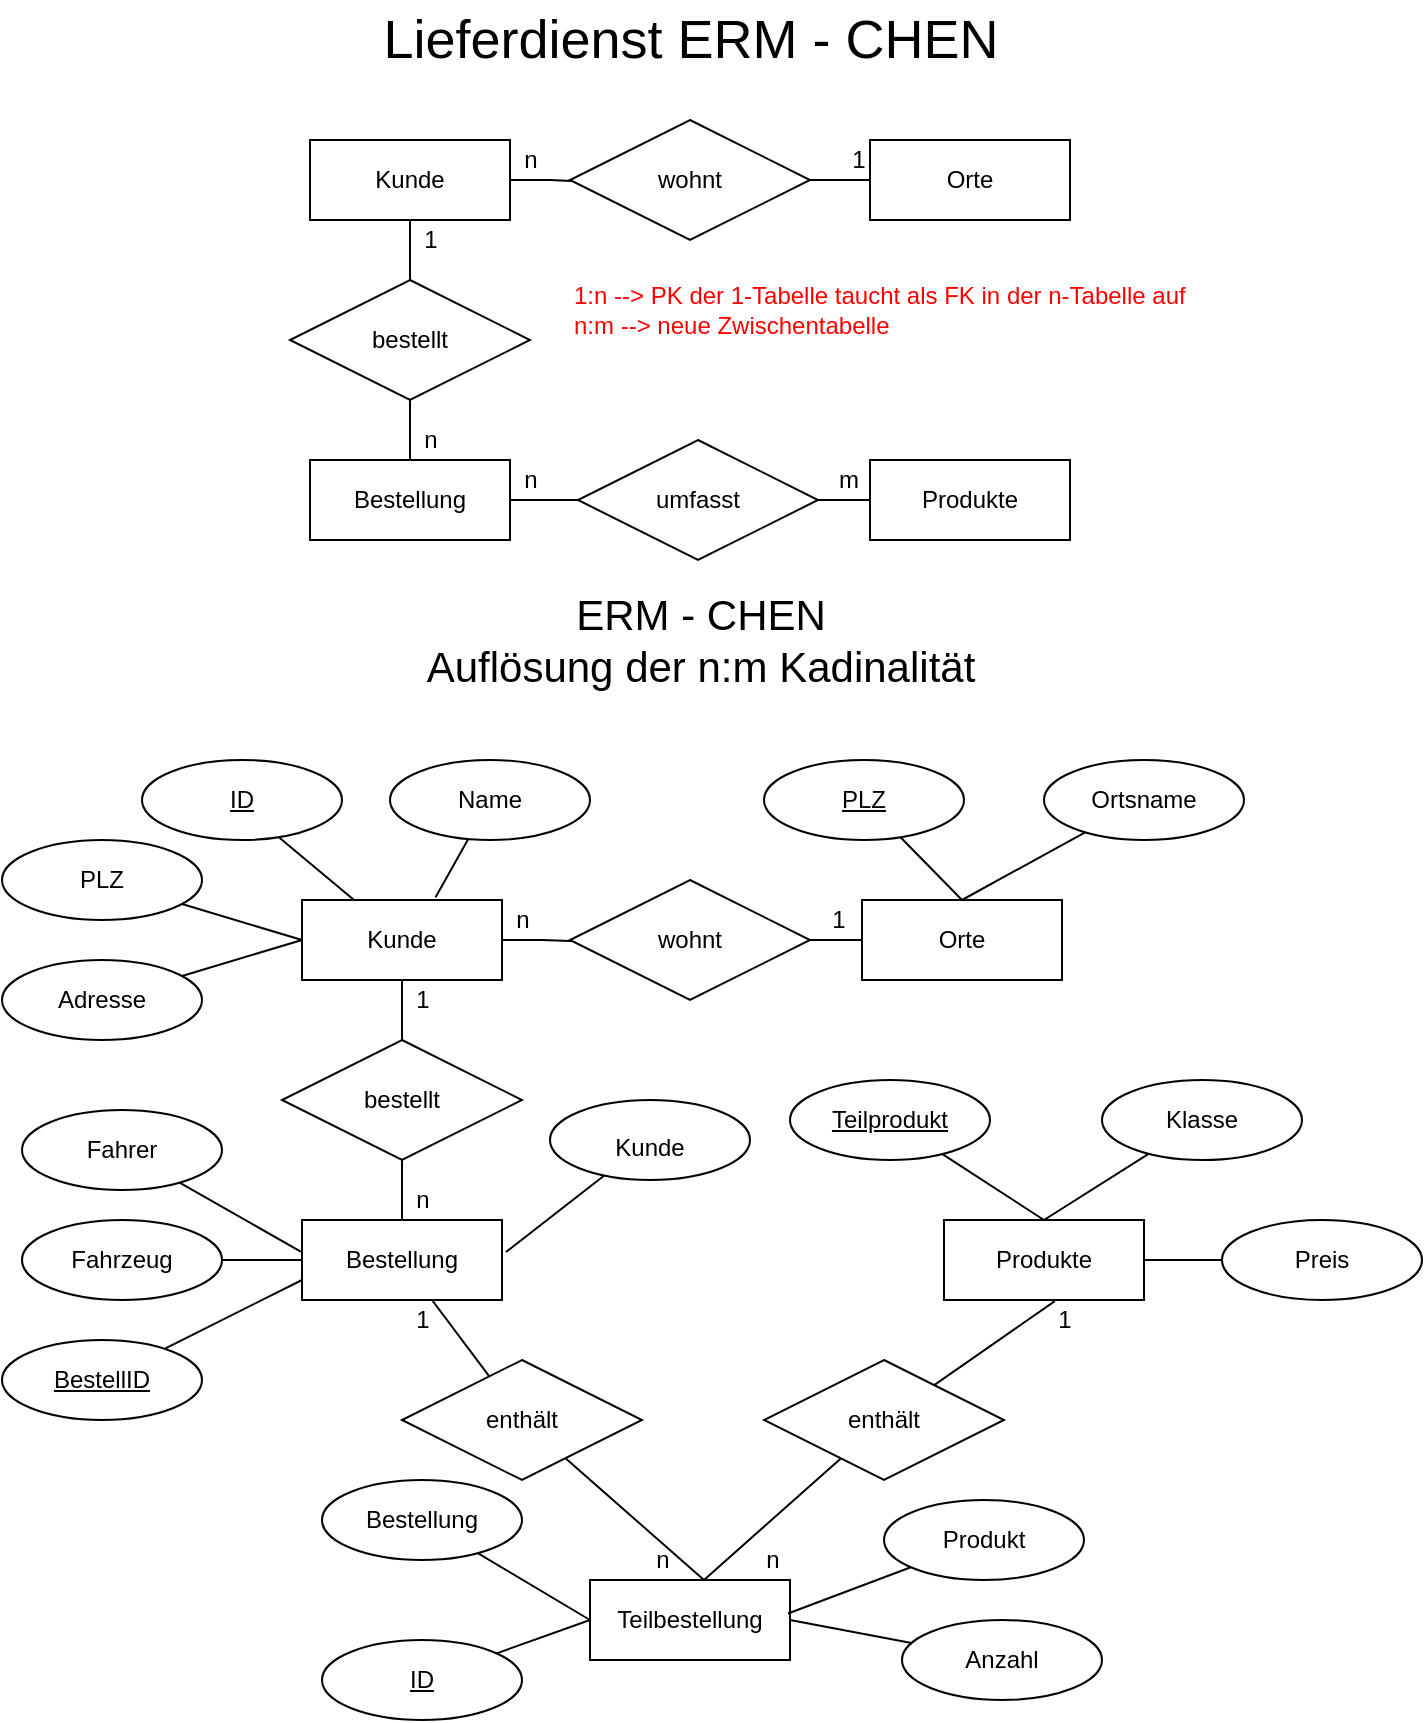 <mxfile version="14.7.2" type="device" pages="2"><diagram id="JE817hBxM2WWkQEme-D2" name="Page-1"><mxGraphModel dx="813" dy="454" grid="1" gridSize="10" guides="1" tooltips="1" connect="1" arrows="1" fold="1" page="1" pageScale="1" pageWidth="827" pageHeight="1169" math="0" shadow="0"><root><mxCell id="0"/><mxCell id="1" parent="0"/><mxCell id="rlIfm67ZMef8G25fysMD-7" style="edgeStyle=orthogonalEdgeStyle;rounded=0;orthogonalLoop=1;jettySize=auto;html=1;entryX=0.031;entryY=0.51;entryDx=0;entryDy=0;entryPerimeter=0;endArrow=none;endFill=0;" parent="1" source="rlIfm67ZMef8G25fysMD-1" target="rlIfm67ZMef8G25fysMD-6" edge="1"><mxGeometry relative="1" as="geometry"/></mxCell><mxCell id="rlIfm67ZMef8G25fysMD-1" value="Kunde" style="whiteSpace=wrap;html=1;align=center;" parent="1" vertex="1"><mxGeometry x="194" y="80" width="100" height="40" as="geometry"/></mxCell><mxCell id="rlIfm67ZMef8G25fysMD-3" value="Produkte" style="whiteSpace=wrap;html=1;align=center;" parent="1" vertex="1"><mxGeometry x="474" y="240" width="100" height="40" as="geometry"/></mxCell><mxCell id="rlIfm67ZMef8G25fysMD-13" style="edgeStyle=orthogonalEdgeStyle;rounded=0;orthogonalLoop=1;jettySize=auto;html=1;entryX=0;entryY=0.5;entryDx=0;entryDy=0;endArrow=none;endFill=0;" parent="1" source="rlIfm67ZMef8G25fysMD-4" target="rlIfm67ZMef8G25fysMD-12" edge="1"><mxGeometry relative="1" as="geometry"/></mxCell><mxCell id="rlIfm67ZMef8G25fysMD-4" value="Bestellung" style="whiteSpace=wrap;html=1;align=center;" parent="1" vertex="1"><mxGeometry x="194" y="240" width="100" height="40" as="geometry"/></mxCell><mxCell id="rlIfm67ZMef8G25fysMD-5" value="Orte" style="whiteSpace=wrap;html=1;align=center;" parent="1" vertex="1"><mxGeometry x="474" y="80" width="100" height="40" as="geometry"/></mxCell><mxCell id="rlIfm67ZMef8G25fysMD-9" style="edgeStyle=orthogonalEdgeStyle;rounded=0;orthogonalLoop=1;jettySize=auto;html=1;exitX=1;exitY=0.5;exitDx=0;exitDy=0;endArrow=none;endFill=0;" parent="1" source="rlIfm67ZMef8G25fysMD-6" target="rlIfm67ZMef8G25fysMD-5" edge="1"><mxGeometry relative="1" as="geometry"/></mxCell><mxCell id="rlIfm67ZMef8G25fysMD-6" value="wohnt" style="shape=rhombus;perimeter=rhombusPerimeter;whiteSpace=wrap;html=1;align=center;" parent="1" vertex="1"><mxGeometry x="324" y="70" width="120" height="60" as="geometry"/></mxCell><mxCell id="rlIfm67ZMef8G25fysMD-10" value="1" style="text;html=1;align=center;verticalAlign=middle;resizable=0;points=[];autosize=1;strokeColor=none;" parent="1" vertex="1"><mxGeometry x="458" y="80" width="20" height="20" as="geometry"/></mxCell><mxCell id="rlIfm67ZMef8G25fysMD-11" value="n" style="text;html=1;align=center;verticalAlign=middle;resizable=0;points=[];autosize=1;strokeColor=none;" parent="1" vertex="1"><mxGeometry x="294" y="80" width="20" height="20" as="geometry"/></mxCell><mxCell id="rlIfm67ZMef8G25fysMD-14" style="edgeStyle=orthogonalEdgeStyle;rounded=0;orthogonalLoop=1;jettySize=auto;html=1;entryX=0;entryY=0.5;entryDx=0;entryDy=0;endArrow=none;endFill=0;" parent="1" source="rlIfm67ZMef8G25fysMD-12" target="rlIfm67ZMef8G25fysMD-3" edge="1"><mxGeometry relative="1" as="geometry"/></mxCell><mxCell id="rlIfm67ZMef8G25fysMD-12" value="umfasst" style="shape=rhombus;perimeter=rhombusPerimeter;whiteSpace=wrap;html=1;align=center;" parent="1" vertex="1"><mxGeometry x="328" y="230" width="120" height="60" as="geometry"/></mxCell><mxCell id="rlIfm67ZMef8G25fysMD-15" value="n" style="text;html=1;align=center;verticalAlign=middle;resizable=0;points=[];autosize=1;strokeColor=none;" parent="1" vertex="1"><mxGeometry x="294" y="240" width="20" height="20" as="geometry"/></mxCell><mxCell id="rlIfm67ZMef8G25fysMD-16" value="m" style="text;html=1;align=center;verticalAlign=middle;resizable=0;points=[];autosize=1;strokeColor=none;" parent="1" vertex="1"><mxGeometry x="448" y="240" width="30" height="20" as="geometry"/></mxCell><mxCell id="rlIfm67ZMef8G25fysMD-18" style="edgeStyle=orthogonalEdgeStyle;rounded=0;orthogonalLoop=1;jettySize=auto;html=1;entryX=0.5;entryY=1;entryDx=0;entryDy=0;endArrow=none;endFill=0;" parent="1" source="rlIfm67ZMef8G25fysMD-17" target="rlIfm67ZMef8G25fysMD-1" edge="1"><mxGeometry relative="1" as="geometry"/></mxCell><mxCell id="rlIfm67ZMef8G25fysMD-19" style="edgeStyle=orthogonalEdgeStyle;rounded=0;orthogonalLoop=1;jettySize=auto;html=1;entryX=0.5;entryY=0;entryDx=0;entryDy=0;endArrow=none;endFill=0;" parent="1" source="rlIfm67ZMef8G25fysMD-17" target="rlIfm67ZMef8G25fysMD-4" edge="1"><mxGeometry relative="1" as="geometry"/></mxCell><mxCell id="rlIfm67ZMef8G25fysMD-17" value="bestellt" style="shape=rhombus;perimeter=rhombusPerimeter;whiteSpace=wrap;html=1;align=center;" parent="1" vertex="1"><mxGeometry x="184" y="150" width="120" height="60" as="geometry"/></mxCell><mxCell id="rlIfm67ZMef8G25fysMD-20" value="n" style="text;html=1;align=center;verticalAlign=middle;resizable=0;points=[];autosize=1;strokeColor=none;" parent="1" vertex="1"><mxGeometry x="244" y="220" width="20" height="20" as="geometry"/></mxCell><mxCell id="rlIfm67ZMef8G25fysMD-21" value="1" style="text;html=1;align=center;verticalAlign=middle;resizable=0;points=[];autosize=1;strokeColor=none;" parent="1" vertex="1"><mxGeometry x="244" y="120" width="20" height="20" as="geometry"/></mxCell><mxCell id="rlIfm67ZMef8G25fysMD-22" value="Lieferdienst ERM - CHEN" style="text;html=1;align=center;verticalAlign=middle;resizable=0;points=[];autosize=1;strokeColor=none;fontSize=27;" parent="1" vertex="1"><mxGeometry x="224" y="10" width="320" height="40" as="geometry"/></mxCell><mxCell id="rlIfm67ZMef8G25fysMD-23" value="ERM - CHEN&lt;br style=&quot;font-size: 21px;&quot;&gt;Auflösung der n:m Kadinalität" style="text;html=1;align=center;verticalAlign=middle;resizable=0;points=[];autosize=1;strokeColor=none;fontSize=21;" parent="1" vertex="1"><mxGeometry x="244" y="300" width="290" height="60" as="geometry"/></mxCell><mxCell id="rlIfm67ZMef8G25fysMD-24" style="edgeStyle=orthogonalEdgeStyle;rounded=0;orthogonalLoop=1;jettySize=auto;html=1;entryX=0.031;entryY=0.51;entryDx=0;entryDy=0;entryPerimeter=0;endArrow=none;endFill=0;" parent="1" source="rlIfm67ZMef8G25fysMD-25" target="rlIfm67ZMef8G25fysMD-31" edge="1"><mxGeometry relative="1" as="geometry"/></mxCell><mxCell id="rlIfm67ZMef8G25fysMD-25" value="Kunde" style="whiteSpace=wrap;html=1;align=center;" parent="1" vertex="1"><mxGeometry x="190" y="460" width="100" height="40" as="geometry"/></mxCell><mxCell id="rlIfm67ZMef8G25fysMD-73" style="edgeStyle=none;rounded=0;orthogonalLoop=1;jettySize=auto;html=1;entryX=0;entryY=0.5;entryDx=0;entryDy=0;endArrow=none;endFill=0;" parent="1" source="rlIfm67ZMef8G25fysMD-26" target="rlIfm67ZMef8G25fysMD-72" edge="1"><mxGeometry relative="1" as="geometry"/></mxCell><mxCell id="rlIfm67ZMef8G25fysMD-26" value="Produkte" style="whiteSpace=wrap;html=1;align=center;" parent="1" vertex="1"><mxGeometry x="511" y="620" width="100" height="40" as="geometry"/></mxCell><mxCell id="rlIfm67ZMef8G25fysMD-46" style="rounded=0;orthogonalLoop=1;jettySize=auto;html=1;endArrow=none;endFill=0;" parent="1" source="rlIfm67ZMef8G25fysMD-28" target="rlIfm67ZMef8G25fysMD-44" edge="1"><mxGeometry relative="1" as="geometry"/></mxCell><mxCell id="rlIfm67ZMef8G25fysMD-28" value="Bestellung" style="whiteSpace=wrap;html=1;align=center;" parent="1" vertex="1"><mxGeometry x="190" y="620" width="100" height="40" as="geometry"/></mxCell><mxCell id="rlIfm67ZMef8G25fysMD-29" value="Orte" style="whiteSpace=wrap;html=1;align=center;" parent="1" vertex="1"><mxGeometry x="470" y="460" width="100" height="40" as="geometry"/></mxCell><mxCell id="rlIfm67ZMef8G25fysMD-30" style="edgeStyle=orthogonalEdgeStyle;rounded=0;orthogonalLoop=1;jettySize=auto;html=1;exitX=1;exitY=0.5;exitDx=0;exitDy=0;entryX=0;entryY=0.5;entryDx=0;entryDy=0;endArrow=none;endFill=0;" parent="1" source="rlIfm67ZMef8G25fysMD-31" target="rlIfm67ZMef8G25fysMD-29" edge="1"><mxGeometry relative="1" as="geometry"/></mxCell><mxCell id="rlIfm67ZMef8G25fysMD-31" value="wohnt" style="shape=rhombus;perimeter=rhombusPerimeter;whiteSpace=wrap;html=1;align=center;" parent="1" vertex="1"><mxGeometry x="324" y="450" width="120" height="60" as="geometry"/></mxCell><mxCell id="rlIfm67ZMef8G25fysMD-32" value="1" style="text;html=1;align=center;verticalAlign=middle;resizable=0;points=[];autosize=1;strokeColor=none;" parent="1" vertex="1"><mxGeometry x="448" y="460" width="20" height="20" as="geometry"/></mxCell><mxCell id="rlIfm67ZMef8G25fysMD-33" value="n" style="text;html=1;align=center;verticalAlign=middle;resizable=0;points=[];autosize=1;strokeColor=none;" parent="1" vertex="1"><mxGeometry x="290" y="460" width="20" height="20" as="geometry"/></mxCell><mxCell id="rlIfm67ZMef8G25fysMD-38" style="edgeStyle=orthogonalEdgeStyle;rounded=0;orthogonalLoop=1;jettySize=auto;html=1;entryX=0.5;entryY=1;entryDx=0;entryDy=0;endArrow=none;endFill=0;" parent="1" source="rlIfm67ZMef8G25fysMD-40" target="rlIfm67ZMef8G25fysMD-25" edge="1"><mxGeometry relative="1" as="geometry"/></mxCell><mxCell id="rlIfm67ZMef8G25fysMD-39" style="edgeStyle=orthogonalEdgeStyle;rounded=0;orthogonalLoop=1;jettySize=auto;html=1;entryX=0.5;entryY=0;entryDx=0;entryDy=0;endArrow=none;endFill=0;" parent="1" source="rlIfm67ZMef8G25fysMD-40" target="rlIfm67ZMef8G25fysMD-28" edge="1"><mxGeometry relative="1" as="geometry"/></mxCell><mxCell id="rlIfm67ZMef8G25fysMD-40" value="bestellt" style="shape=rhombus;perimeter=rhombusPerimeter;whiteSpace=wrap;html=1;align=center;" parent="1" vertex="1"><mxGeometry x="180" y="530" width="120" height="60" as="geometry"/></mxCell><mxCell id="rlIfm67ZMef8G25fysMD-41" value="n" style="text;html=1;align=center;verticalAlign=middle;resizable=0;points=[];autosize=1;strokeColor=none;" parent="1" vertex="1"><mxGeometry x="240" y="600" width="20" height="20" as="geometry"/></mxCell><mxCell id="rlIfm67ZMef8G25fysMD-42" value="1" style="text;html=1;align=center;verticalAlign=middle;resizable=0;points=[];autosize=1;strokeColor=none;" parent="1" vertex="1"><mxGeometry x="240" y="500" width="20" height="20" as="geometry"/></mxCell><mxCell id="rlIfm67ZMef8G25fysMD-43" value="Teilbestellung" style="whiteSpace=wrap;html=1;align=center;" parent="1" vertex="1"><mxGeometry x="334" y="800" width="100" height="40" as="geometry"/></mxCell><mxCell id="rlIfm67ZMef8G25fysMD-48" style="edgeStyle=none;rounded=0;orthogonalLoop=1;jettySize=auto;html=1;entryX=0.57;entryY=0;entryDx=0;entryDy=0;entryPerimeter=0;endArrow=none;endFill=0;" parent="1" source="rlIfm67ZMef8G25fysMD-44" target="rlIfm67ZMef8G25fysMD-43" edge="1"><mxGeometry relative="1" as="geometry"/></mxCell><mxCell id="rlIfm67ZMef8G25fysMD-44" value="enthält" style="shape=rhombus;perimeter=rhombusPerimeter;whiteSpace=wrap;html=1;align=center;" parent="1" vertex="1"><mxGeometry x="240" y="690" width="120" height="60" as="geometry"/></mxCell><mxCell id="rlIfm67ZMef8G25fysMD-47" style="edgeStyle=none;rounded=0;orthogonalLoop=1;jettySize=auto;html=1;entryX=0.554;entryY=1.014;entryDx=0;entryDy=0;entryPerimeter=0;endArrow=none;endFill=0;" parent="1" source="rlIfm67ZMef8G25fysMD-45" target="rlIfm67ZMef8G25fysMD-26" edge="1"><mxGeometry relative="1" as="geometry"/></mxCell><mxCell id="rlIfm67ZMef8G25fysMD-49" style="edgeStyle=none;rounded=0;orthogonalLoop=1;jettySize=auto;html=1;entryX=0.57;entryY=0;entryDx=0;entryDy=0;entryPerimeter=0;endArrow=none;endFill=0;" parent="1" source="rlIfm67ZMef8G25fysMD-45" target="rlIfm67ZMef8G25fysMD-43" edge="1"><mxGeometry relative="1" as="geometry"/></mxCell><mxCell id="rlIfm67ZMef8G25fysMD-45" value="enthält" style="shape=rhombus;perimeter=rhombusPerimeter;whiteSpace=wrap;html=1;align=center;" parent="1" vertex="1"><mxGeometry x="421" y="690" width="120" height="60" as="geometry"/></mxCell><mxCell id="rlIfm67ZMef8G25fysMD-50" value="1" style="text;html=1;align=center;verticalAlign=middle;resizable=0;points=[];autosize=1;strokeColor=none;" parent="1" vertex="1"><mxGeometry x="240" y="660" width="20" height="20" as="geometry"/></mxCell><mxCell id="rlIfm67ZMef8G25fysMD-51" value="n" style="text;html=1;align=center;verticalAlign=middle;resizable=0;points=[];autosize=1;strokeColor=none;" parent="1" vertex="1"><mxGeometry x="360" y="780" width="20" height="20" as="geometry"/></mxCell><mxCell id="rlIfm67ZMef8G25fysMD-52" value="1" style="text;html=1;align=center;verticalAlign=middle;resizable=0;points=[];autosize=1;strokeColor=none;" parent="1" vertex="1"><mxGeometry x="561" y="660" width="20" height="20" as="geometry"/></mxCell><mxCell id="rlIfm67ZMef8G25fysMD-54" value="n" style="text;html=1;align=center;verticalAlign=middle;resizable=0;points=[];autosize=1;strokeColor=none;" parent="1" vertex="1"><mxGeometry x="415" y="780" width="20" height="20" as="geometry"/></mxCell><mxCell id="rlIfm67ZMef8G25fysMD-60" style="edgeStyle=none;rounded=0;orthogonalLoop=1;jettySize=auto;html=1;entryX=0.5;entryY=0;entryDx=0;entryDy=0;endArrow=none;endFill=0;" parent="1" source="rlIfm67ZMef8G25fysMD-56" target="rlIfm67ZMef8G25fysMD-29" edge="1"><mxGeometry relative="1" as="geometry"/></mxCell><mxCell id="rlIfm67ZMef8G25fysMD-56" value="Ortsname" style="ellipse;whiteSpace=wrap;html=1;align=center;" parent="1" vertex="1"><mxGeometry x="561" y="390" width="100" height="40" as="geometry"/></mxCell><mxCell id="rlIfm67ZMef8G25fysMD-61" style="edgeStyle=none;rounded=0;orthogonalLoop=1;jettySize=auto;html=1;endArrow=none;endFill=0;" parent="1" target="rlIfm67ZMef8G25fysMD-25" edge="1"><mxGeometry relative="1" as="geometry"><mxPoint x="171.674" y="423.023" as="sourcePoint"/></mxGeometry></mxCell><mxCell id="rlIfm67ZMef8G25fysMD-57" value="ID" style="ellipse;whiteSpace=wrap;html=1;align=center;fontStyle=4;" parent="1" vertex="1"><mxGeometry x="110" y="390" width="100" height="40" as="geometry"/></mxCell><mxCell id="rlIfm67ZMef8G25fysMD-59" style="edgeStyle=none;rounded=0;orthogonalLoop=1;jettySize=auto;html=1;entryX=0.5;entryY=0;entryDx=0;entryDy=0;endArrow=none;endFill=0;" parent="1" source="rlIfm67ZMef8G25fysMD-58" target="rlIfm67ZMef8G25fysMD-29" edge="1"><mxGeometry relative="1" as="geometry"/></mxCell><mxCell id="rlIfm67ZMef8G25fysMD-58" value="PLZ" style="ellipse;whiteSpace=wrap;html=1;align=center;fontStyle=4;" parent="1" vertex="1"><mxGeometry x="421" y="390" width="100" height="40" as="geometry"/></mxCell><mxCell id="rlIfm67ZMef8G25fysMD-63" style="edgeStyle=none;rounded=0;orthogonalLoop=1;jettySize=auto;html=1;entryX=0.668;entryY=-0.033;entryDx=0;entryDy=0;entryPerimeter=0;endArrow=none;endFill=0;" parent="1" source="rlIfm67ZMef8G25fysMD-62" target="rlIfm67ZMef8G25fysMD-25" edge="1"><mxGeometry relative="1" as="geometry"/></mxCell><mxCell id="rlIfm67ZMef8G25fysMD-62" value="Name" style="ellipse;whiteSpace=wrap;html=1;align=center;" parent="1" vertex="1"><mxGeometry x="234" y="390" width="100" height="40" as="geometry"/></mxCell><mxCell id="rlIfm67ZMef8G25fysMD-65" style="edgeStyle=none;rounded=0;orthogonalLoop=1;jettySize=auto;html=1;entryX=0;entryY=0.5;entryDx=0;entryDy=0;endArrow=none;endFill=0;" parent="1" source="rlIfm67ZMef8G25fysMD-64" target="rlIfm67ZMef8G25fysMD-25" edge="1"><mxGeometry relative="1" as="geometry"/></mxCell><mxCell id="rlIfm67ZMef8G25fysMD-64" value="PLZ" style="ellipse;whiteSpace=wrap;html=1;align=center;" parent="1" vertex="1"><mxGeometry x="40" y="430" width="100" height="40" as="geometry"/></mxCell><mxCell id="rlIfm67ZMef8G25fysMD-67" style="edgeStyle=none;rounded=0;orthogonalLoop=1;jettySize=auto;html=1;entryX=0;entryY=0.5;entryDx=0;entryDy=0;endArrow=none;endFill=0;" parent="1" source="rlIfm67ZMef8G25fysMD-66" target="rlIfm67ZMef8G25fysMD-25" edge="1"><mxGeometry relative="1" as="geometry"/></mxCell><mxCell id="rlIfm67ZMef8G25fysMD-66" value="Adresse" style="ellipse;whiteSpace=wrap;html=1;align=center;" parent="1" vertex="1"><mxGeometry x="40" y="490" width="100" height="40" as="geometry"/></mxCell><mxCell id="rlIfm67ZMef8G25fysMD-69" style="edgeStyle=none;rounded=0;orthogonalLoop=1;jettySize=auto;html=1;entryX=0.5;entryY=0;entryDx=0;entryDy=0;endArrow=none;endFill=0;" parent="1" source="rlIfm67ZMef8G25fysMD-68" target="rlIfm67ZMef8G25fysMD-26" edge="1"><mxGeometry relative="1" as="geometry"/></mxCell><mxCell id="rlIfm67ZMef8G25fysMD-68" value="Teilprodukt" style="ellipse;whiteSpace=wrap;html=1;align=center;fontStyle=4;" parent="1" vertex="1"><mxGeometry x="434" y="550" width="100" height="40" as="geometry"/></mxCell><mxCell id="rlIfm67ZMef8G25fysMD-71" style="edgeStyle=none;rounded=0;orthogonalLoop=1;jettySize=auto;html=1;entryX=0.5;entryY=0;entryDx=0;entryDy=0;endArrow=none;endFill=0;" parent="1" source="rlIfm67ZMef8G25fysMD-70" target="rlIfm67ZMef8G25fysMD-26" edge="1"><mxGeometry relative="1" as="geometry"/></mxCell><mxCell id="rlIfm67ZMef8G25fysMD-70" value="Klasse" style="ellipse;whiteSpace=wrap;html=1;align=center;" parent="1" vertex="1"><mxGeometry x="590" y="550" width="100" height="40" as="geometry"/></mxCell><mxCell id="rlIfm67ZMef8G25fysMD-72" value="Preis" style="ellipse;whiteSpace=wrap;html=1;align=center;" parent="1" vertex="1"><mxGeometry x="650" y="620" width="100" height="40" as="geometry"/></mxCell><mxCell id="rlIfm67ZMef8G25fysMD-75" style="edgeStyle=none;rounded=0;orthogonalLoop=1;jettySize=auto;html=1;entryX=0.99;entryY=0.419;entryDx=0;entryDy=0;entryPerimeter=0;endArrow=none;endFill=0;" parent="1" source="rlIfm67ZMef8G25fysMD-74" target="rlIfm67ZMef8G25fysMD-43" edge="1"><mxGeometry relative="1" as="geometry"/></mxCell><mxCell id="rlIfm67ZMef8G25fysMD-74" value="Produkt" style="ellipse;whiteSpace=wrap;html=1;align=center;" parent="1" vertex="1"><mxGeometry x="481" y="760" width="100" height="40" as="geometry"/></mxCell><mxCell id="rlIfm67ZMef8G25fysMD-78" style="edgeStyle=none;rounded=0;orthogonalLoop=1;jettySize=auto;html=1;entryX=0;entryY=0.5;entryDx=0;entryDy=0;endArrow=none;endFill=0;" parent="1" source="rlIfm67ZMef8G25fysMD-77" target="rlIfm67ZMef8G25fysMD-43" edge="1"><mxGeometry relative="1" as="geometry"/></mxCell><mxCell id="rlIfm67ZMef8G25fysMD-77" value="Bestellung" style="ellipse;whiteSpace=wrap;html=1;align=center;" parent="1" vertex="1"><mxGeometry x="200" y="750" width="100" height="40" as="geometry"/></mxCell><mxCell id="rlIfm67ZMef8G25fysMD-80" style="edgeStyle=none;rounded=0;orthogonalLoop=1;jettySize=auto;html=1;entryX=1;entryY=0.5;entryDx=0;entryDy=0;endArrow=none;endFill=0;" parent="1" source="rlIfm67ZMef8G25fysMD-79" target="rlIfm67ZMef8G25fysMD-43" edge="1"><mxGeometry relative="1" as="geometry"/></mxCell><mxCell id="rlIfm67ZMef8G25fysMD-79" value="Anzahl" style="ellipse;whiteSpace=wrap;html=1;align=center;" parent="1" vertex="1"><mxGeometry x="490" y="820" width="100" height="40" as="geometry"/></mxCell><mxCell id="rlIfm67ZMef8G25fysMD-83" style="edgeStyle=none;rounded=0;orthogonalLoop=1;jettySize=auto;html=1;endArrow=none;endFill=0;entryX=0;entryY=0.5;entryDx=0;entryDy=0;" parent="1" source="rlIfm67ZMef8G25fysMD-82" target="rlIfm67ZMef8G25fysMD-43" edge="1"><mxGeometry relative="1" as="geometry"><mxPoint x="330.0" y="820" as="targetPoint"/></mxGeometry></mxCell><mxCell id="rlIfm67ZMef8G25fysMD-82" value="ID" style="ellipse;whiteSpace=wrap;html=1;align=center;fontStyle=4;" parent="1" vertex="1"><mxGeometry x="200" y="830" width="100" height="40" as="geometry"/></mxCell><mxCell id="0_Ir6nG0halBewh2mUgJ-2" style="edgeStyle=none;rounded=0;orthogonalLoop=1;jettySize=auto;html=1;fontSize=21;endArrow=none;endFill=0;" parent="1" source="0_Ir6nG0halBewh2mUgJ-1" edge="1"><mxGeometry relative="1" as="geometry"><mxPoint x="292" y="636" as="targetPoint"/></mxGeometry></mxCell><mxCell id="0_Ir6nG0halBewh2mUgJ-1" value="&lt;font style=&quot;font-size: 12px&quot;&gt;Kunde&lt;/font&gt;" style="ellipse;whiteSpace=wrap;html=1;align=center;fontSize=21;" parent="1" vertex="1"><mxGeometry x="314" y="560" width="100" height="40" as="geometry"/></mxCell><mxCell id="0_Ir6nG0halBewh2mUgJ-4" style="edgeStyle=none;rounded=0;orthogonalLoop=1;jettySize=auto;html=1;entryX=-0.006;entryY=0.395;entryDx=0;entryDy=0;entryPerimeter=0;fontSize=12;endArrow=none;endFill=0;" parent="1" source="0_Ir6nG0halBewh2mUgJ-3" target="rlIfm67ZMef8G25fysMD-28" edge="1"><mxGeometry relative="1" as="geometry"/></mxCell><mxCell id="0_Ir6nG0halBewh2mUgJ-3" value="Fahrer" style="ellipse;whiteSpace=wrap;html=1;align=center;fontSize=12;" parent="1" vertex="1"><mxGeometry x="50" y="565" width="100" height="40" as="geometry"/></mxCell><mxCell id="0_Ir6nG0halBewh2mUgJ-6" style="edgeStyle=none;rounded=0;orthogonalLoop=1;jettySize=auto;html=1;entryX=0;entryY=0.5;entryDx=0;entryDy=0;fontSize=12;endArrow=none;endFill=0;" parent="1" source="0_Ir6nG0halBewh2mUgJ-5" target="rlIfm67ZMef8G25fysMD-28" edge="1"><mxGeometry relative="1" as="geometry"/></mxCell><mxCell id="0_Ir6nG0halBewh2mUgJ-5" value="Fahrzeug" style="ellipse;whiteSpace=wrap;html=1;align=center;fontSize=12;" parent="1" vertex="1"><mxGeometry x="50" y="620" width="100" height="40" as="geometry"/></mxCell><mxCell id="0_Ir6nG0halBewh2mUgJ-10" style="edgeStyle=none;rounded=0;orthogonalLoop=1;jettySize=auto;html=1;entryX=0;entryY=0.75;entryDx=0;entryDy=0;fontSize=12;endArrow=none;endFill=0;" parent="1" source="0_Ir6nG0halBewh2mUgJ-9" target="rlIfm67ZMef8G25fysMD-28" edge="1"><mxGeometry relative="1" as="geometry"/></mxCell><mxCell id="0_Ir6nG0halBewh2mUgJ-9" value="BestellID" style="ellipse;whiteSpace=wrap;html=1;align=center;fontStyle=4;fontSize=12;" parent="1" vertex="1"><mxGeometry x="40" y="680" width="100" height="40" as="geometry"/></mxCell><mxCell id="m4Cj1sTfuAeSlsR-USJJ-1" value="&lt;font color=&quot;#ff0000&quot;&gt;1:n --&amp;gt; PK der 1-Tabelle taucht als FK in der n-Tabelle auf&lt;br&gt;n:m --&amp;gt; neue Zwischentabelle&lt;/font&gt;" style="text;html=1;align=left;verticalAlign=middle;resizable=0;points=[];autosize=1;strokeColor=none;" vertex="1" parent="1"><mxGeometry x="324" y="150" width="320" height="30" as="geometry"/></mxCell></root></mxGraphModel></diagram><diagram id="M_xzUDjwmsD1-cRpUX93" name="Page-2"><mxGraphModel dx="981" dy="548" grid="1" gridSize="10" guides="1" tooltips="1" connect="1" arrows="1" fold="1" page="1" pageScale="1" pageWidth="827" pageHeight="1169" math="0" shadow="0"><root><mxCell id="_XZrAct1Udw4EltURwj7-0"/><mxCell id="_XZrAct1Udw4EltURwj7-1" parent="_XZrAct1Udw4EltURwj7-0"/><mxCell id="_XZrAct1Udw4EltURwj7-2" value="Lieferdienst nach Barker" style="text;html=1;align=center;verticalAlign=middle;resizable=0;points=[];autosize=1;strokeColor=none;fontSize=27;" parent="_XZrAct1Udw4EltURwj7-1" vertex="1"><mxGeometry x="259" y="30" width="310" height="40" as="geometry"/></mxCell><mxCell id="G9RLpJziLYAYC_d501g--0" value="Kunde" style="shape=table;startSize=30;container=1;collapsible=1;childLayout=tableLayout;fixedRows=1;rowLines=0;fontStyle=1;align=center;resizeLast=1;fontSize=21;" parent="_XZrAct1Udw4EltURwj7-1" vertex="1"><mxGeometry x="314" y="320" width="180" height="170" as="geometry"/></mxCell><mxCell id="G9RLpJziLYAYC_d501g--1" value="" style="shape=partialRectangle;collapsible=0;dropTarget=0;pointerEvents=0;fillColor=none;top=0;left=0;bottom=1;right=0;points=[[0,0.5],[1,0.5]];portConstraint=eastwest;" parent="G9RLpJziLYAYC_d501g--0" vertex="1"><mxGeometry y="30" width="180" height="30" as="geometry"/></mxCell><mxCell id="G9RLpJziLYAYC_d501g--2" value="PK" style="shape=partialRectangle;connectable=0;fillColor=none;top=0;left=0;bottom=0;right=0;fontStyle=1;overflow=hidden;" parent="G9RLpJziLYAYC_d501g--1" vertex="1"><mxGeometry width="30" height="30" as="geometry"/></mxCell><mxCell id="G9RLpJziLYAYC_d501g--3" value="ID" style="shape=partialRectangle;connectable=0;fillColor=none;top=0;left=0;bottom=0;right=0;align=left;spacingLeft=6;fontStyle=5;overflow=hidden;" parent="G9RLpJziLYAYC_d501g--1" vertex="1"><mxGeometry x="30" width="150" height="30" as="geometry"/></mxCell><mxCell id="G9RLpJziLYAYC_d501g--4" value="" style="shape=partialRectangle;collapsible=0;dropTarget=0;pointerEvents=0;fillColor=none;top=0;left=0;bottom=0;right=0;points=[[0,0.5],[1,0.5]];portConstraint=eastwest;" parent="G9RLpJziLYAYC_d501g--0" vertex="1"><mxGeometry y="60" width="180" height="30" as="geometry"/></mxCell><mxCell id="G9RLpJziLYAYC_d501g--5" value="" style="shape=partialRectangle;connectable=0;fillColor=none;top=0;left=0;bottom=0;right=0;editable=1;overflow=hidden;" parent="G9RLpJziLYAYC_d501g--4" vertex="1"><mxGeometry width="30" height="30" as="geometry"/></mxCell><mxCell id="G9RLpJziLYAYC_d501g--6" value="Name" style="shape=partialRectangle;connectable=0;fillColor=none;top=0;left=0;bottom=0;right=0;align=left;spacingLeft=6;overflow=hidden;" parent="G9RLpJziLYAYC_d501g--4" vertex="1"><mxGeometry x="30" width="150" height="30" as="geometry"/></mxCell><mxCell id="kBQJDAHukw0GVUvnR9qn-3" value="" style="shape=partialRectangle;collapsible=0;dropTarget=0;pointerEvents=0;fillColor=none;top=0;left=0;bottom=0;right=0;points=[[0,0.5],[1,0.5]];portConstraint=eastwest;" vertex="1" parent="G9RLpJziLYAYC_d501g--0"><mxGeometry y="90" width="180" height="20" as="geometry"/></mxCell><mxCell id="kBQJDAHukw0GVUvnR9qn-4" value="" style="shape=partialRectangle;connectable=0;fillColor=none;top=0;left=0;bottom=0;right=0;editable=1;overflow=hidden;" vertex="1" parent="kBQJDAHukw0GVUvnR9qn-3"><mxGeometry width="30" height="20" as="geometry"/></mxCell><mxCell id="kBQJDAHukw0GVUvnR9qn-5" value="Vorname" style="shape=partialRectangle;connectable=0;fillColor=none;top=0;left=0;bottom=0;right=0;align=left;spacingLeft=6;overflow=hidden;" vertex="1" parent="kBQJDAHukw0GVUvnR9qn-3"><mxGeometry x="30" width="150" height="20" as="geometry"/></mxCell><mxCell id="G9RLpJziLYAYC_d501g--7" value="" style="shape=partialRectangle;collapsible=0;dropTarget=0;pointerEvents=0;fillColor=none;top=0;left=0;bottom=0;right=0;points=[[0,0.5],[1,0.5]];portConstraint=eastwest;" parent="G9RLpJziLYAYC_d501g--0" vertex="1"><mxGeometry y="110" width="180" height="20" as="geometry"/></mxCell><mxCell id="G9RLpJziLYAYC_d501g--8" value="" style="shape=partialRectangle;connectable=0;fillColor=none;top=0;left=0;bottom=0;right=0;editable=1;overflow=hidden;" parent="G9RLpJziLYAYC_d501g--7" vertex="1"><mxGeometry width="30" height="20" as="geometry"/></mxCell><mxCell id="G9RLpJziLYAYC_d501g--9" value="Adresse" style="shape=partialRectangle;connectable=0;fillColor=none;top=0;left=0;bottom=0;right=0;align=left;spacingLeft=6;overflow=hidden;" parent="G9RLpJziLYAYC_d501g--7" vertex="1"><mxGeometry x="30" width="150" height="20" as="geometry"/></mxCell><mxCell id="G9RLpJziLYAYC_d501g--10" value="" style="shape=partialRectangle;collapsible=0;dropTarget=0;pointerEvents=0;fillColor=none;top=0;left=0;bottom=0;right=0;points=[[0,0.5],[1,0.5]];portConstraint=eastwest;" parent="G9RLpJziLYAYC_d501g--0" vertex="1"><mxGeometry y="130" width="180" height="30" as="geometry"/></mxCell><mxCell id="G9RLpJziLYAYC_d501g--11" value="FK" style="shape=partialRectangle;connectable=0;fillColor=none;top=0;left=0;bottom=0;right=0;editable=1;overflow=hidden;" parent="G9RLpJziLYAYC_d501g--10" vertex="1"><mxGeometry width="30" height="30" as="geometry"/></mxCell><mxCell id="G9RLpJziLYAYC_d501g--12" value="PLZ" style="shape=partialRectangle;connectable=0;fillColor=none;top=0;left=0;bottom=0;right=0;align=left;spacingLeft=6;overflow=hidden;" parent="G9RLpJziLYAYC_d501g--10" vertex="1"><mxGeometry x="30" width="150" height="30" as="geometry"/></mxCell><mxCell id="oNv68tH3QTi9OsbZnE6h-0" value="Orte" style="shape=table;startSize=30;container=1;collapsible=1;childLayout=tableLayout;fixedRows=1;rowLines=0;fontStyle=1;align=center;resizeLast=1;fontSize=21;" parent="_XZrAct1Udw4EltURwj7-1" vertex="1"><mxGeometry x="40" y="345" width="180" height="100" as="geometry"/></mxCell><mxCell id="oNv68tH3QTi9OsbZnE6h-1" value="" style="shape=partialRectangle;collapsible=0;dropTarget=0;pointerEvents=0;fillColor=none;top=0;left=0;bottom=1;right=0;points=[[0,0.5],[1,0.5]];portConstraint=eastwest;" parent="oNv68tH3QTi9OsbZnE6h-0" vertex="1"><mxGeometry y="30" width="180" height="30" as="geometry"/></mxCell><mxCell id="oNv68tH3QTi9OsbZnE6h-2" value="PK" style="shape=partialRectangle;connectable=0;fillColor=none;top=0;left=0;bottom=0;right=0;fontStyle=1;overflow=hidden;" parent="oNv68tH3QTi9OsbZnE6h-1" vertex="1"><mxGeometry width="30" height="30" as="geometry"/></mxCell><mxCell id="oNv68tH3QTi9OsbZnE6h-3" value="PLZ VARCHAR(10)" style="shape=partialRectangle;connectable=0;fillColor=none;top=0;left=0;bottom=0;right=0;align=left;spacingLeft=6;fontStyle=5;overflow=hidden;" parent="oNv68tH3QTi9OsbZnE6h-1" vertex="1"><mxGeometry x="30" width="150" height="30" as="geometry"/></mxCell><mxCell id="oNv68tH3QTi9OsbZnE6h-4" value="" style="shape=partialRectangle;collapsible=0;dropTarget=0;pointerEvents=0;fillColor=none;top=0;left=0;bottom=0;right=0;points=[[0,0.5],[1,0.5]];portConstraint=eastwest;" parent="oNv68tH3QTi9OsbZnE6h-0" vertex="1"><mxGeometry y="60" width="180" height="30" as="geometry"/></mxCell><mxCell id="oNv68tH3QTi9OsbZnE6h-5" value="" style="shape=partialRectangle;connectable=0;fillColor=none;top=0;left=0;bottom=0;right=0;editable=1;overflow=hidden;" parent="oNv68tH3QTi9OsbZnE6h-4" vertex="1"><mxGeometry width="30" height="30" as="geometry"/></mxCell><mxCell id="oNv68tH3QTi9OsbZnE6h-6" value="Ortsname VARCHAR(50)" style="shape=partialRectangle;connectable=0;fillColor=none;top=0;left=0;bottom=0;right=0;align=left;spacingLeft=6;overflow=hidden;" parent="oNv68tH3QTi9OsbZnE6h-4" vertex="1"><mxGeometry x="30" width="150" height="30" as="geometry"/></mxCell><mxCell id="wh6QQqw8RTR4s4er4x1f-1" style="edgeStyle=none;rounded=0;orthogonalLoop=1;jettySize=auto;html=1;exitX=0;exitY=0.5;exitDx=0;exitDy=0;entryX=0;entryY=0.5;entryDx=0;entryDy=0;fontSize=12;endArrow=none;endFill=0;" parent="oNv68tH3QTi9OsbZnE6h-0" source="oNv68tH3QTi9OsbZnE6h-0" target="oNv68tH3QTi9OsbZnE6h-1" edge="1"><mxGeometry relative="1" as="geometry"/></mxCell><mxCell id="isj582xM5cVh-PuZzXfW-9" style="edgeStyle=none;rounded=0;orthogonalLoop=1;jettySize=auto;html=1;exitX=1;exitY=0.5;exitDx=0;exitDy=0;entryX=0;entryY=0.5;entryDx=0;entryDy=0;fontSize=21;endArrow=none;endFill=0;" parent="_XZrAct1Udw4EltURwj7-1" source="oNv68tH3QTi9OsbZnE6h-1" target="G9RLpJziLYAYC_d501g--10" edge="1"><mxGeometry relative="1" as="geometry"/></mxCell><mxCell id="pIbot4LmpzJlV1wWpBCw-0" value="Produkte" style="shape=table;startSize=30;container=1;collapsible=1;childLayout=tableLayout;fixedRows=1;rowLines=0;fontStyle=1;align=center;resizeLast=1;fontSize=21;" parent="_XZrAct1Udw4EltURwj7-1" vertex="1"><mxGeometry x="40" y="120" width="180" height="130" as="geometry"/></mxCell><mxCell id="pIbot4LmpzJlV1wWpBCw-1" value="" style="shape=partialRectangle;collapsible=0;dropTarget=0;pointerEvents=0;fillColor=none;top=0;left=0;bottom=1;right=0;points=[[0,0.5],[1,0.5]];portConstraint=eastwest;" parent="pIbot4LmpzJlV1wWpBCw-0" vertex="1"><mxGeometry y="30" width="180" height="30" as="geometry"/></mxCell><mxCell id="pIbot4LmpzJlV1wWpBCw-2" value="PK" style="shape=partialRectangle;connectable=0;fillColor=none;top=0;left=0;bottom=0;right=0;fontStyle=1;overflow=hidden;" parent="pIbot4LmpzJlV1wWpBCw-1" vertex="1"><mxGeometry width="30" height="30" as="geometry"/></mxCell><mxCell id="pIbot4LmpzJlV1wWpBCw-3" value="Teilprodukt" style="shape=partialRectangle;connectable=0;fillColor=none;top=0;left=0;bottom=0;right=0;align=left;spacingLeft=6;fontStyle=5;overflow=hidden;" parent="pIbot4LmpzJlV1wWpBCw-1" vertex="1"><mxGeometry x="30" width="150" height="30" as="geometry"/></mxCell><mxCell id="pIbot4LmpzJlV1wWpBCw-4" value="" style="shape=partialRectangle;collapsible=0;dropTarget=0;pointerEvents=0;fillColor=none;top=0;left=0;bottom=0;right=0;points=[[0,0.5],[1,0.5]];portConstraint=eastwest;" parent="pIbot4LmpzJlV1wWpBCw-0" vertex="1"><mxGeometry y="60" width="180" height="30" as="geometry"/></mxCell><mxCell id="pIbot4LmpzJlV1wWpBCw-5" value="" style="shape=partialRectangle;connectable=0;fillColor=none;top=0;left=0;bottom=0;right=0;editable=1;overflow=hidden;" parent="pIbot4LmpzJlV1wWpBCw-4" vertex="1"><mxGeometry width="30" height="30" as="geometry"/></mxCell><mxCell id="pIbot4LmpzJlV1wWpBCw-6" value="Klasse" style="shape=partialRectangle;connectable=0;fillColor=none;top=0;left=0;bottom=0;right=0;align=left;spacingLeft=6;overflow=hidden;" parent="pIbot4LmpzJlV1wWpBCw-4" vertex="1"><mxGeometry x="30" width="150" height="30" as="geometry"/></mxCell><mxCell id="pIbot4LmpzJlV1wWpBCw-7" value="" style="shape=partialRectangle;collapsible=0;dropTarget=0;pointerEvents=0;fillColor=none;top=0;left=0;bottom=0;right=0;points=[[0,0.5],[1,0.5]];portConstraint=eastwest;" parent="pIbot4LmpzJlV1wWpBCw-0" vertex="1"><mxGeometry y="90" width="180" height="30" as="geometry"/></mxCell><mxCell id="pIbot4LmpzJlV1wWpBCw-8" value="" style="shape=partialRectangle;connectable=0;fillColor=none;top=0;left=0;bottom=0;right=0;editable=1;overflow=hidden;" parent="pIbot4LmpzJlV1wWpBCw-7" vertex="1"><mxGeometry width="30" height="30" as="geometry"/></mxCell><mxCell id="pIbot4LmpzJlV1wWpBCw-9" value="Preis" style="shape=partialRectangle;connectable=0;fillColor=none;top=0;left=0;bottom=0;right=0;align=left;spacingLeft=6;overflow=hidden;" parent="pIbot4LmpzJlV1wWpBCw-7" vertex="1"><mxGeometry x="30" width="150" height="30" as="geometry"/></mxCell><mxCell id="wh6QQqw8RTR4s4er4x1f-2" style="edgeStyle=none;rounded=0;orthogonalLoop=1;jettySize=auto;html=1;entryX=0;entryY=0.5;entryDx=0;entryDy=0;fontSize=12;endArrow=none;endFill=0;exitX=1;exitY=0.5;exitDx=0;exitDy=0;" parent="_XZrAct1Udw4EltURwj7-1" source="JlRu6VWigAvfRZGeLBdn-4" target="u15y8Ud1YOVMXvENN-dX-3" edge="1"><mxGeometry relative="1" as="geometry"/></mxCell><mxCell id="JlRu6VWigAvfRZGeLBdn-0" value="Teilbestellung" style="shape=table;startSize=30;container=1;collapsible=1;childLayout=tableLayout;fixedRows=1;rowLines=0;fontStyle=1;align=center;resizeLast=1;fontSize=21;" parent="_XZrAct1Udw4EltURwj7-1" vertex="1"><mxGeometry x="314" y="120" width="180" height="160" as="geometry"/></mxCell><mxCell id="JlRu6VWigAvfRZGeLBdn-1" value="" style="shape=partialRectangle;collapsible=0;dropTarget=0;pointerEvents=0;fillColor=none;top=0;left=0;bottom=1;right=0;points=[[0,0.5],[1,0.5]];portConstraint=eastwest;" parent="JlRu6VWigAvfRZGeLBdn-0" vertex="1"><mxGeometry y="30" width="180" height="30" as="geometry"/></mxCell><mxCell id="JlRu6VWigAvfRZGeLBdn-2" value="PK" style="shape=partialRectangle;connectable=0;fillColor=none;top=0;left=0;bottom=0;right=0;fontStyle=1;overflow=hidden;" parent="JlRu6VWigAvfRZGeLBdn-1" vertex="1"><mxGeometry width="30" height="30" as="geometry"/></mxCell><mxCell id="JlRu6VWigAvfRZGeLBdn-3" value="ID" style="shape=partialRectangle;connectable=0;fillColor=none;top=0;left=0;bottom=0;right=0;align=left;spacingLeft=6;fontStyle=5;overflow=hidden;" parent="JlRu6VWigAvfRZGeLBdn-1" vertex="1"><mxGeometry x="30" width="150" height="30" as="geometry"/></mxCell><mxCell id="JlRu6VWigAvfRZGeLBdn-4" value="" style="shape=partialRectangle;collapsible=0;dropTarget=0;pointerEvents=0;fillColor=none;top=0;left=0;bottom=0;right=0;points=[[0,0.5],[1,0.5]];portConstraint=eastwest;" parent="JlRu6VWigAvfRZGeLBdn-0" vertex="1"><mxGeometry y="60" width="180" height="30" as="geometry"/></mxCell><mxCell id="JlRu6VWigAvfRZGeLBdn-5" value="FK" style="shape=partialRectangle;connectable=0;fillColor=none;top=0;left=0;bottom=0;right=0;editable=1;overflow=hidden;" parent="JlRu6VWigAvfRZGeLBdn-4" vertex="1"><mxGeometry width="30" height="30" as="geometry"/></mxCell><mxCell id="JlRu6VWigAvfRZGeLBdn-6" value="Bestellung" style="shape=partialRectangle;connectable=0;fillColor=none;top=0;left=0;bottom=0;right=0;align=left;spacingLeft=6;overflow=hidden;" parent="JlRu6VWigAvfRZGeLBdn-4" vertex="1"><mxGeometry x="30" width="150" height="30" as="geometry"/></mxCell><mxCell id="JlRu6VWigAvfRZGeLBdn-7" value="" style="shape=partialRectangle;collapsible=0;dropTarget=0;pointerEvents=0;fillColor=none;top=0;left=0;bottom=0;right=0;points=[[0,0.5],[1,0.5]];portConstraint=eastwest;" parent="JlRu6VWigAvfRZGeLBdn-0" vertex="1"><mxGeometry y="90" width="180" height="30" as="geometry"/></mxCell><mxCell id="JlRu6VWigAvfRZGeLBdn-8" value="FK" style="shape=partialRectangle;connectable=0;fillColor=none;top=0;left=0;bottom=0;right=0;editable=1;overflow=hidden;" parent="JlRu6VWigAvfRZGeLBdn-7" vertex="1"><mxGeometry width="30" height="30" as="geometry"/></mxCell><mxCell id="JlRu6VWigAvfRZGeLBdn-9" value="Produkt" style="shape=partialRectangle;connectable=0;fillColor=none;top=0;left=0;bottom=0;right=0;align=left;spacingLeft=6;overflow=hidden;" parent="JlRu6VWigAvfRZGeLBdn-7" vertex="1"><mxGeometry x="30" width="150" height="30" as="geometry"/></mxCell><mxCell id="JlRu6VWigAvfRZGeLBdn-10" value="" style="shape=partialRectangle;collapsible=0;dropTarget=0;pointerEvents=0;fillColor=none;top=0;left=0;bottom=0;right=0;points=[[0,0.5],[1,0.5]];portConstraint=eastwest;" parent="JlRu6VWigAvfRZGeLBdn-0" vertex="1"><mxGeometry y="120" width="180" height="30" as="geometry"/></mxCell><mxCell id="JlRu6VWigAvfRZGeLBdn-11" value="" style="shape=partialRectangle;connectable=0;fillColor=none;top=0;left=0;bottom=0;right=0;editable=1;overflow=hidden;" parent="JlRu6VWigAvfRZGeLBdn-10" vertex="1"><mxGeometry width="30" height="30" as="geometry"/></mxCell><mxCell id="JlRu6VWigAvfRZGeLBdn-12" value="Anzahl" style="shape=partialRectangle;connectable=0;fillColor=none;top=0;left=0;bottom=0;right=0;align=left;spacingLeft=6;overflow=hidden;" parent="JlRu6VWigAvfRZGeLBdn-10" vertex="1"><mxGeometry x="30" width="150" height="30" as="geometry"/></mxCell><mxCell id="u15y8Ud1YOVMXvENN-dX-1" style="edgeStyle=none;rounded=0;orthogonalLoop=1;jettySize=auto;html=1;fontSize=21;endArrow=none;endFill=0;entryX=0;entryY=0.5;entryDx=0;entryDy=0;exitX=1;exitY=0.5;exitDx=0;exitDy=0;" parent="_XZrAct1Udw4EltURwj7-1" source="pIbot4LmpzJlV1wWpBCw-1" target="JlRu6VWigAvfRZGeLBdn-7" edge="1"><mxGeometry relative="1" as="geometry"><mxPoint x="300.0" y="165" as="targetPoint"/><mxPoint x="249" y="165" as="sourcePoint"/></mxGeometry></mxCell><mxCell id="u15y8Ud1YOVMXvENN-dX-2" value="Bestellung" style="shape=table;startSize=30;container=1;collapsible=1;childLayout=tableLayout;fixedRows=1;rowLines=0;fontStyle=1;align=center;resizeLast=1;fontSize=21;" parent="_XZrAct1Udw4EltURwj7-1" vertex="1"><mxGeometry x="600" y="210" width="180" height="160" as="geometry"/></mxCell><mxCell id="u15y8Ud1YOVMXvENN-dX-3" value="" style="shape=partialRectangle;collapsible=0;dropTarget=0;pointerEvents=0;fillColor=none;top=0;left=0;bottom=1;right=0;points=[[0,0.5],[1,0.5]];portConstraint=eastwest;" parent="u15y8Ud1YOVMXvENN-dX-2" vertex="1"><mxGeometry y="30" width="180" height="30" as="geometry"/></mxCell><mxCell id="u15y8Ud1YOVMXvENN-dX-4" value="PK" style="shape=partialRectangle;connectable=0;fillColor=none;top=0;left=0;bottom=0;right=0;fontStyle=1;overflow=hidden;" parent="u15y8Ud1YOVMXvENN-dX-3" vertex="1"><mxGeometry width="30" height="30" as="geometry"/></mxCell><mxCell id="u15y8Ud1YOVMXvENN-dX-5" value="ID" style="shape=partialRectangle;connectable=0;fillColor=none;top=0;left=0;bottom=0;right=0;align=left;spacingLeft=6;fontStyle=5;overflow=hidden;" parent="u15y8Ud1YOVMXvENN-dX-3" vertex="1"><mxGeometry x="30" width="150" height="30" as="geometry"/></mxCell><mxCell id="u15y8Ud1YOVMXvENN-dX-6" value="" style="shape=partialRectangle;collapsible=0;dropTarget=0;pointerEvents=0;fillColor=none;top=0;left=0;bottom=0;right=0;points=[[0,0.5],[1,0.5]];portConstraint=eastwest;" parent="u15y8Ud1YOVMXvENN-dX-2" vertex="1"><mxGeometry y="60" width="180" height="30" as="geometry"/></mxCell><mxCell id="u15y8Ud1YOVMXvENN-dX-7" value="FK" style="shape=partialRectangle;connectable=0;fillColor=none;top=0;left=0;bottom=0;right=0;editable=1;overflow=hidden;" parent="u15y8Ud1YOVMXvENN-dX-6" vertex="1"><mxGeometry width="30" height="30" as="geometry"/></mxCell><mxCell id="u15y8Ud1YOVMXvENN-dX-8" value="Kunde" style="shape=partialRectangle;connectable=0;fillColor=none;top=0;left=0;bottom=0;right=0;align=left;spacingLeft=6;overflow=hidden;" parent="u15y8Ud1YOVMXvENN-dX-6" vertex="1"><mxGeometry x="30" width="150" height="30" as="geometry"/></mxCell><mxCell id="u15y8Ud1YOVMXvENN-dX-9" value="" style="shape=partialRectangle;collapsible=0;dropTarget=0;pointerEvents=0;fillColor=none;top=0;left=0;bottom=0;right=0;points=[[0,0.5],[1,0.5]];portConstraint=eastwest;" parent="u15y8Ud1YOVMXvENN-dX-2" vertex="1"><mxGeometry y="90" width="180" height="30" as="geometry"/></mxCell><mxCell id="u15y8Ud1YOVMXvENN-dX-10" value="" style="shape=partialRectangle;connectable=0;fillColor=none;top=0;left=0;bottom=0;right=0;editable=1;overflow=hidden;" parent="u15y8Ud1YOVMXvENN-dX-9" vertex="1"><mxGeometry width="30" height="30" as="geometry"/></mxCell><mxCell id="u15y8Ud1YOVMXvENN-dX-11" value="Fahrzeug" style="shape=partialRectangle;connectable=0;fillColor=none;top=0;left=0;bottom=0;right=0;align=left;spacingLeft=6;overflow=hidden;" parent="u15y8Ud1YOVMXvENN-dX-9" vertex="1"><mxGeometry x="30" width="150" height="30" as="geometry"/></mxCell><mxCell id="u15y8Ud1YOVMXvENN-dX-12" value="" style="shape=partialRectangle;collapsible=0;dropTarget=0;pointerEvents=0;fillColor=none;top=0;left=0;bottom=0;right=0;points=[[0,0.5],[1,0.5]];portConstraint=eastwest;" parent="u15y8Ud1YOVMXvENN-dX-2" vertex="1"><mxGeometry y="120" width="180" height="30" as="geometry"/></mxCell><mxCell id="u15y8Ud1YOVMXvENN-dX-13" value="" style="shape=partialRectangle;connectable=0;fillColor=none;top=0;left=0;bottom=0;right=0;editable=1;overflow=hidden;" parent="u15y8Ud1YOVMXvENN-dX-12" vertex="1"><mxGeometry width="30" height="30" as="geometry"/></mxCell><mxCell id="u15y8Ud1YOVMXvENN-dX-14" value="Fahrer" style="shape=partialRectangle;connectable=0;fillColor=none;top=0;left=0;bottom=0;right=0;align=left;spacingLeft=6;overflow=hidden;" parent="u15y8Ud1YOVMXvENN-dX-12" vertex="1"><mxGeometry x="30" width="150" height="30" as="geometry"/></mxCell><mxCell id="wh6QQqw8RTR4s4er4x1f-0" style="edgeStyle=none;rounded=0;orthogonalLoop=1;jettySize=auto;html=1;entryX=0;entryY=0.5;entryDx=0;entryDy=0;fontSize=12;endArrow=none;endFill=0;exitX=1;exitY=0.5;exitDx=0;exitDy=0;" parent="_XZrAct1Udw4EltURwj7-1" source="G9RLpJziLYAYC_d501g--1" target="u15y8Ud1YOVMXvENN-dX-6" edge="1"><mxGeometry relative="1" as="geometry"/></mxCell></root></mxGraphModel></diagram></mxfile>